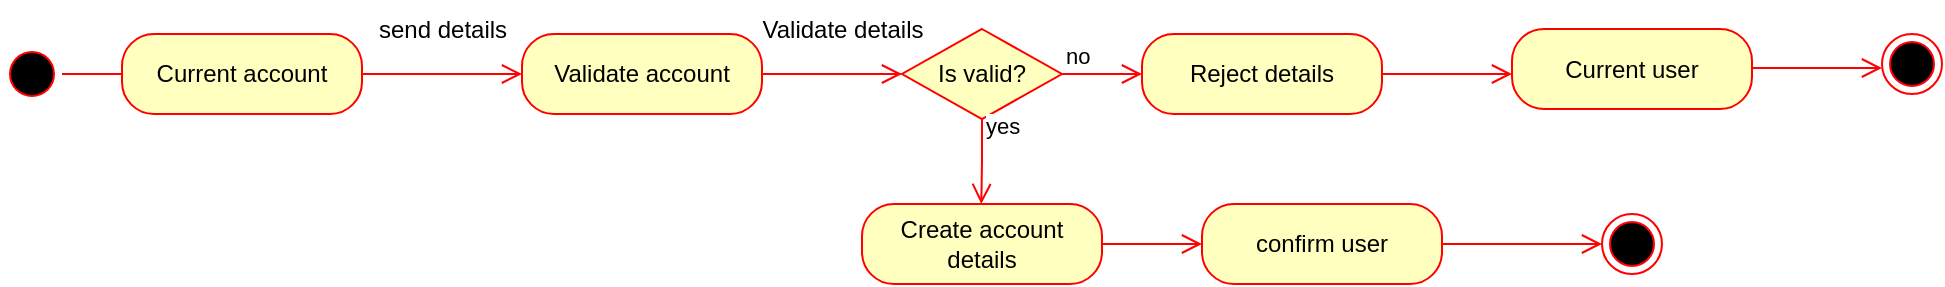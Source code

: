 <mxfile version="21.6.5" type="google">
  <diagram name="Page-1" id="HtugrC_J_wY-7xMimbPm">
    <mxGraphModel grid="1" page="1" gridSize="10" guides="1" tooltips="1" connect="1" arrows="1" fold="1" pageScale="1" pageWidth="1100" pageHeight="850" math="0" shadow="0">
      <root>
        <mxCell id="0" />
        <mxCell id="1" parent="0" />
        <mxCell id="5Kz1C0BnfGolWp81w5-C-6" value="" style="ellipse;html=1;shape=startState;fillColor=#000000;strokeColor=#ff0000;" vertex="1" parent="1">
          <mxGeometry x="80" y="170" width="30" height="30" as="geometry" />
        </mxCell>
        <mxCell id="5Kz1C0BnfGolWp81w5-C-7" value="" style="edgeStyle=orthogonalEdgeStyle;html=1;verticalAlign=bottom;endArrow=open;endSize=8;strokeColor=#ff0000;rounded=0;entryX=0;entryY=0.5;entryDx=0;entryDy=0;" edge="1" parent="1" source="5Kz1C0BnfGolWp81w5-C-6">
          <mxGeometry relative="1" as="geometry">
            <mxPoint x="160" y="185" as="targetPoint" />
          </mxGeometry>
        </mxCell>
        <mxCell id="5Kz1C0BnfGolWp81w5-C-12" value="Current account" style="rounded=1;whiteSpace=wrap;html=1;arcSize=40;fontColor=#000000;fillColor=#ffffc0;strokeColor=#ff0000;" vertex="1" parent="1">
          <mxGeometry x="140" y="165" width="120" height="40" as="geometry" />
        </mxCell>
        <mxCell id="5Kz1C0BnfGolWp81w5-C-13" value="" style="edgeStyle=orthogonalEdgeStyle;html=1;verticalAlign=bottom;endArrow=open;endSize=8;strokeColor=#ff0000;rounded=0;exitX=1;exitY=0.5;exitDx=0;exitDy=0;" edge="1" parent="1" source="5Kz1C0BnfGolWp81w5-C-12">
          <mxGeometry relative="1" as="geometry">
            <mxPoint x="340" y="185" as="targetPoint" />
          </mxGeometry>
        </mxCell>
        <mxCell id="5Kz1C0BnfGolWp81w5-C-14" value="Validate account" style="rounded=1;whiteSpace=wrap;html=1;arcSize=40;fontColor=#000000;fillColor=#ffffc0;strokeColor=#ff0000;" vertex="1" parent="1">
          <mxGeometry x="340" y="165" width="120" height="40" as="geometry" />
        </mxCell>
        <mxCell id="5Kz1C0BnfGolWp81w5-C-15" value="" style="edgeStyle=orthogonalEdgeStyle;html=1;verticalAlign=bottom;endArrow=open;endSize=8;strokeColor=#ff0000;rounded=0;exitX=1;exitY=0.5;exitDx=0;exitDy=0;entryX=0;entryY=0.5;entryDx=0;entryDy=0;" edge="1" parent="1" source="5Kz1C0BnfGolWp81w5-C-14" target="5Kz1C0BnfGolWp81w5-C-16">
          <mxGeometry relative="1" as="geometry">
            <mxPoint x="520" y="185" as="targetPoint" />
          </mxGeometry>
        </mxCell>
        <mxCell id="5Kz1C0BnfGolWp81w5-C-16" value="Is valid?" style="rhombus;whiteSpace=wrap;html=1;fontColor=#000000;fillColor=#ffffc0;strokeColor=#ff0000;" vertex="1" parent="1">
          <mxGeometry x="530" y="162.5" width="80" height="45" as="geometry" />
        </mxCell>
        <mxCell id="5Kz1C0BnfGolWp81w5-C-17" value="no" style="edgeStyle=orthogonalEdgeStyle;html=1;align=left;verticalAlign=bottom;endArrow=open;endSize=8;strokeColor=#ff0000;rounded=0;entryX=0;entryY=0.5;entryDx=0;entryDy=0;" edge="1" parent="1" source="5Kz1C0BnfGolWp81w5-C-16" target="5Kz1C0BnfGolWp81w5-C-19">
          <mxGeometry x="-1" relative="1" as="geometry">
            <mxPoint x="650" y="185" as="targetPoint" />
          </mxGeometry>
        </mxCell>
        <mxCell id="5Kz1C0BnfGolWp81w5-C-18" value="yes" style="edgeStyle=orthogonalEdgeStyle;html=1;align=left;verticalAlign=top;endArrow=open;endSize=8;strokeColor=#ff0000;rounded=0;exitX=0.5;exitY=1;exitDx=0;exitDy=0;" edge="1" parent="1" source="5Kz1C0BnfGolWp81w5-C-16">
          <mxGeometry x="-1" y="-10" relative="1" as="geometry">
            <mxPoint x="569.64" y="250" as="targetPoint" />
            <mxPoint x="569.64" y="220" as="sourcePoint" />
            <mxPoint x="10" y="-10" as="offset" />
          </mxGeometry>
        </mxCell>
        <mxCell id="5Kz1C0BnfGolWp81w5-C-19" value="Reject details" style="rounded=1;whiteSpace=wrap;html=1;arcSize=40;fontColor=#000000;fillColor=#ffffc0;strokeColor=#ff0000;" vertex="1" parent="1">
          <mxGeometry x="650" y="165" width="120" height="40" as="geometry" />
        </mxCell>
        <mxCell id="5Kz1C0BnfGolWp81w5-C-20" value="" style="edgeStyle=orthogonalEdgeStyle;html=1;verticalAlign=bottom;endArrow=open;endSize=8;strokeColor=#ff0000;rounded=0;exitX=1;exitY=0.5;exitDx=0;exitDy=0;" edge="1" parent="1" source="5Kz1C0BnfGolWp81w5-C-19">
          <mxGeometry relative="1" as="geometry">
            <mxPoint x="835" y="185" as="targetPoint" />
          </mxGeometry>
        </mxCell>
        <mxCell id="5Kz1C0BnfGolWp81w5-C-22" value="Create account details" style="rounded=1;whiteSpace=wrap;html=1;arcSize=40;fontColor=#000000;fillColor=#ffffc0;strokeColor=#ff0000;" vertex="1" parent="1">
          <mxGeometry x="510" y="250" width="120" height="40" as="geometry" />
        </mxCell>
        <mxCell id="5Kz1C0BnfGolWp81w5-C-23" value="" style="edgeStyle=orthogonalEdgeStyle;html=1;verticalAlign=bottom;endArrow=open;endSize=8;strokeColor=#ff0000;rounded=0;exitX=1;exitY=0.5;exitDx=0;exitDy=0;" edge="1" parent="1" source="5Kz1C0BnfGolWp81w5-C-22">
          <mxGeometry relative="1" as="geometry">
            <mxPoint x="680" y="270" as="targetPoint" />
          </mxGeometry>
        </mxCell>
        <mxCell id="5Kz1C0BnfGolWp81w5-C-24" value="confirm user" style="rounded=1;whiteSpace=wrap;html=1;arcSize=40;fontColor=#000000;fillColor=#ffffc0;strokeColor=#ff0000;" vertex="1" parent="1">
          <mxGeometry x="680" y="250" width="120" height="40" as="geometry" />
        </mxCell>
        <mxCell id="5Kz1C0BnfGolWp81w5-C-25" value="" style="edgeStyle=orthogonalEdgeStyle;html=1;verticalAlign=bottom;endArrow=open;endSize=8;strokeColor=#ff0000;rounded=0;exitX=1;exitY=0.5;exitDx=0;exitDy=0;" edge="1" parent="1" source="5Kz1C0BnfGolWp81w5-C-24">
          <mxGeometry relative="1" as="geometry">
            <mxPoint x="880" y="270" as="targetPoint" />
          </mxGeometry>
        </mxCell>
        <mxCell id="5Kz1C0BnfGolWp81w5-C-27" value="" style="ellipse;html=1;shape=endState;fillColor=#000000;strokeColor=#ff0000;" vertex="1" parent="1">
          <mxGeometry x="880" y="255" width="30" height="30" as="geometry" />
        </mxCell>
        <mxCell id="5Kz1C0BnfGolWp81w5-C-28" value="Current user" style="rounded=1;whiteSpace=wrap;html=1;arcSize=40;fontColor=#000000;fillColor=#ffffc0;strokeColor=#ff0000;" vertex="1" parent="1">
          <mxGeometry x="835" y="162.5" width="120" height="40" as="geometry" />
        </mxCell>
        <mxCell id="5Kz1C0BnfGolWp81w5-C-29" value="" style="edgeStyle=orthogonalEdgeStyle;html=1;verticalAlign=bottom;endArrow=open;endSize=8;strokeColor=#ff0000;rounded=0;" edge="1" parent="1">
          <mxGeometry relative="1" as="geometry">
            <mxPoint x="1020" y="182" as="targetPoint" />
            <mxPoint x="990" y="182" as="sourcePoint" />
            <Array as="points">
              <mxPoint x="955" y="182" />
              <mxPoint x="955" y="182" />
            </Array>
          </mxGeometry>
        </mxCell>
        <mxCell id="5Kz1C0BnfGolWp81w5-C-30" value="" style="ellipse;html=1;shape=endState;fillColor=#000000;strokeColor=#ff0000;" vertex="1" parent="1">
          <mxGeometry x="1020" y="165" width="30" height="30" as="geometry" />
        </mxCell>
        <mxCell id="5Kz1C0BnfGolWp81w5-C-31" value="send details" style="text;html=1;align=center;verticalAlign=middle;resizable=0;points=[];autosize=1;strokeColor=none;fillColor=none;" vertex="1" parent="1">
          <mxGeometry x="255" y="148" width="90" height="30" as="geometry" />
        </mxCell>
        <mxCell id="5Kz1C0BnfGolWp81w5-C-33" value="Validate details" style="text;html=1;align=center;verticalAlign=middle;resizable=0;points=[];autosize=1;strokeColor=none;fillColor=none;" vertex="1" parent="1">
          <mxGeometry x="450" y="148" width="100" height="30" as="geometry" />
        </mxCell>
      </root>
    </mxGraphModel>
  </diagram>
</mxfile>
